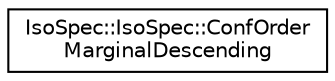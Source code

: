 digraph "Graphical Class Hierarchy"
{
  edge [fontname="Helvetica",fontsize="10",labelfontname="Helvetica",labelfontsize="10"];
  node [fontname="Helvetica",fontsize="10",shape=record];
  rankdir="LR";
  Node0 [label="IsoSpec::IsoSpec::ConfOrder\lMarginalDescending",height=0.2,width=0.4,color="black", fillcolor="white", style="filled",URL="$class_iso_spec_1_1_iso_spec_1_1_conf_order_marginal_descending.html"];
}

